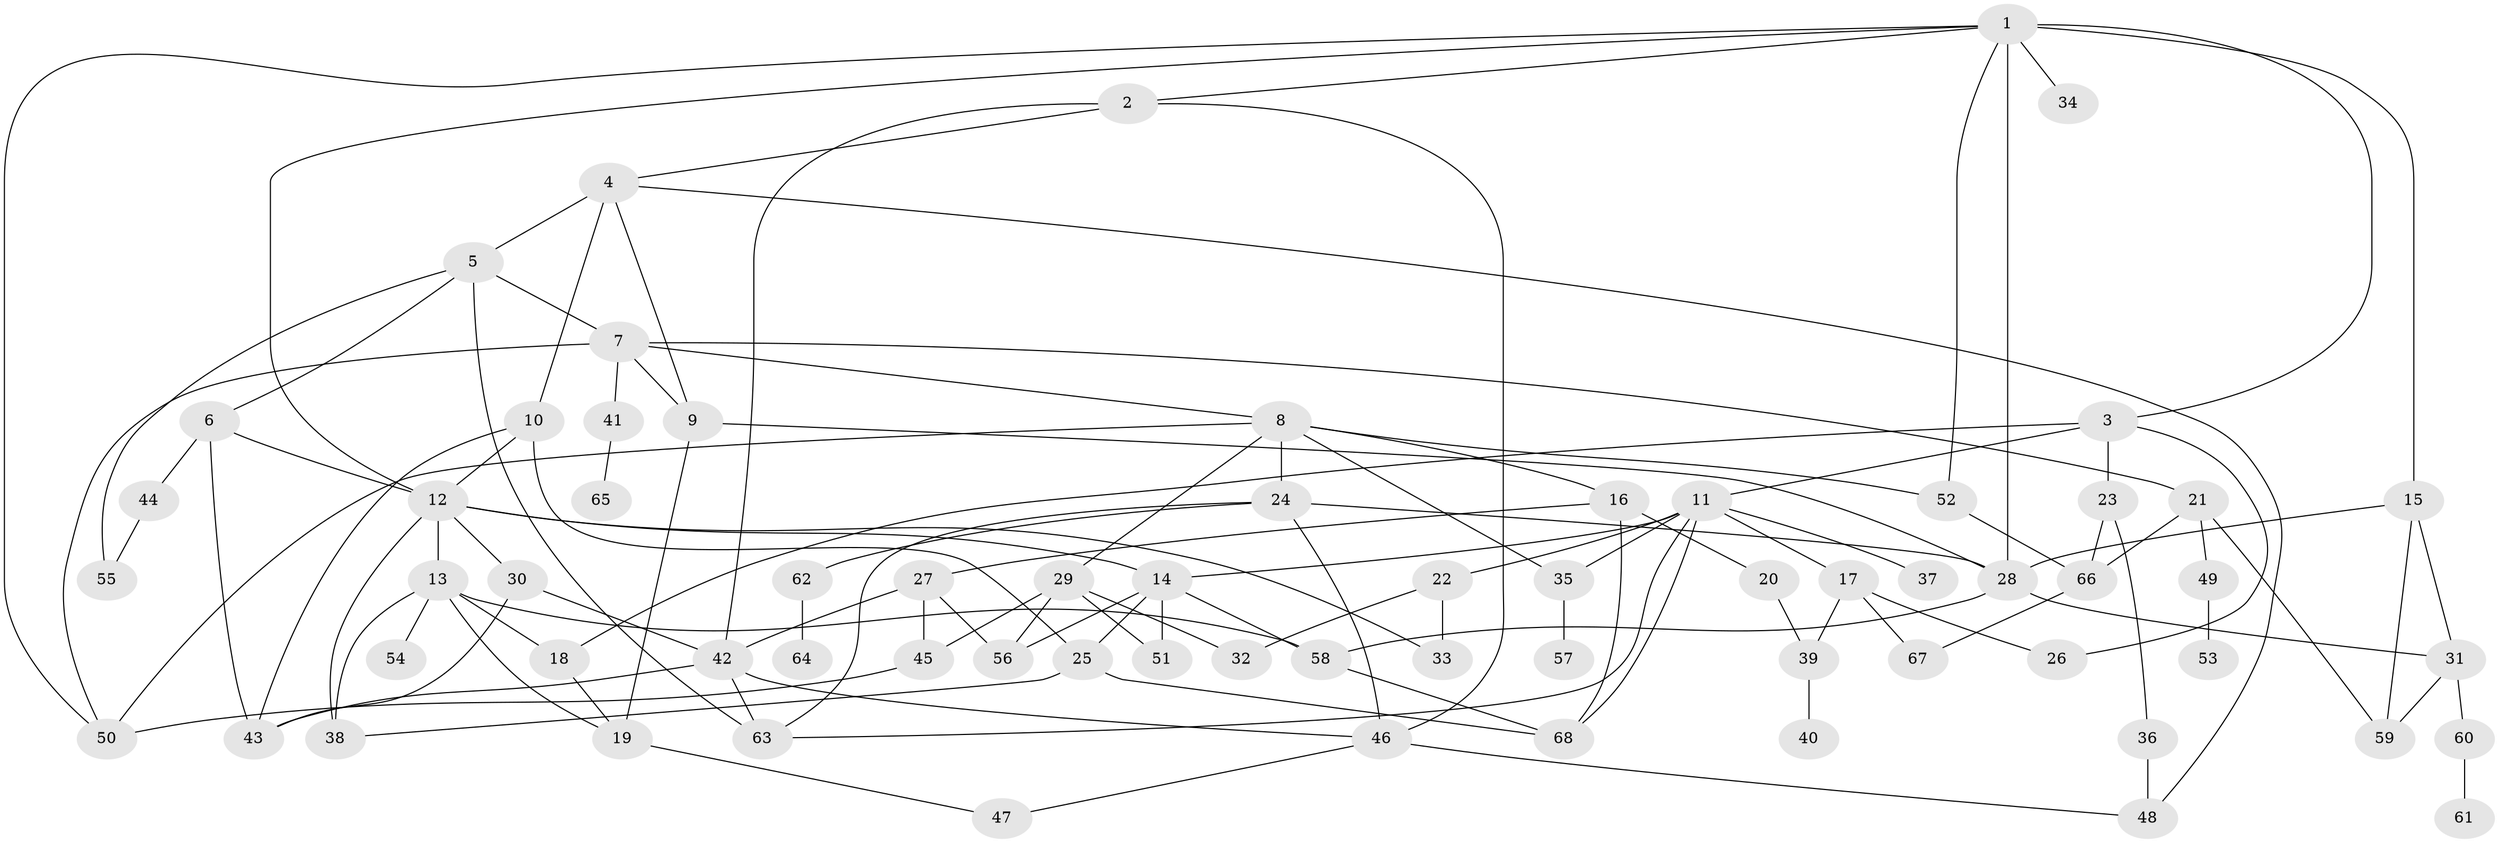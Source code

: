 // original degree distribution, {5: 0.08088235294117647, 6: 0.029411764705882353, 3: 0.22058823529411764, 4: 0.16911764705882354, 8: 0.007352941176470588, 2: 0.3088235294117647, 1: 0.18382352941176472}
// Generated by graph-tools (version 1.1) at 2025/34/03/09/25 02:34:21]
// undirected, 68 vertices, 118 edges
graph export_dot {
graph [start="1"]
  node [color=gray90,style=filled];
  1;
  2;
  3;
  4;
  5;
  6;
  7;
  8;
  9;
  10;
  11;
  12;
  13;
  14;
  15;
  16;
  17;
  18;
  19;
  20;
  21;
  22;
  23;
  24;
  25;
  26;
  27;
  28;
  29;
  30;
  31;
  32;
  33;
  34;
  35;
  36;
  37;
  38;
  39;
  40;
  41;
  42;
  43;
  44;
  45;
  46;
  47;
  48;
  49;
  50;
  51;
  52;
  53;
  54;
  55;
  56;
  57;
  58;
  59;
  60;
  61;
  62;
  63;
  64;
  65;
  66;
  67;
  68;
  1 -- 2 [weight=1.0];
  1 -- 3 [weight=1.0];
  1 -- 12 [weight=1.0];
  1 -- 15 [weight=1.0];
  1 -- 28 [weight=2.0];
  1 -- 34 [weight=2.0];
  1 -- 50 [weight=1.0];
  1 -- 52 [weight=1.0];
  2 -- 4 [weight=1.0];
  2 -- 42 [weight=1.0];
  2 -- 46 [weight=1.0];
  3 -- 11 [weight=1.0];
  3 -- 18 [weight=1.0];
  3 -- 23 [weight=1.0];
  3 -- 26 [weight=1.0];
  4 -- 5 [weight=1.0];
  4 -- 9 [weight=1.0];
  4 -- 10 [weight=2.0];
  4 -- 48 [weight=1.0];
  5 -- 6 [weight=1.0];
  5 -- 7 [weight=1.0];
  5 -- 55 [weight=1.0];
  5 -- 63 [weight=1.0];
  6 -- 12 [weight=1.0];
  6 -- 43 [weight=1.0];
  6 -- 44 [weight=1.0];
  7 -- 8 [weight=1.0];
  7 -- 9 [weight=1.0];
  7 -- 21 [weight=1.0];
  7 -- 41 [weight=1.0];
  7 -- 50 [weight=1.0];
  8 -- 16 [weight=1.0];
  8 -- 24 [weight=1.0];
  8 -- 29 [weight=1.0];
  8 -- 35 [weight=1.0];
  8 -- 50 [weight=1.0];
  8 -- 52 [weight=1.0];
  9 -- 19 [weight=1.0];
  9 -- 28 [weight=1.0];
  10 -- 12 [weight=1.0];
  10 -- 25 [weight=1.0];
  10 -- 43 [weight=1.0];
  11 -- 14 [weight=1.0];
  11 -- 17 [weight=1.0];
  11 -- 22 [weight=1.0];
  11 -- 35 [weight=1.0];
  11 -- 37 [weight=1.0];
  11 -- 63 [weight=1.0];
  11 -- 68 [weight=1.0];
  12 -- 13 [weight=1.0];
  12 -- 14 [weight=1.0];
  12 -- 30 [weight=1.0];
  12 -- 33 [weight=1.0];
  12 -- 38 [weight=1.0];
  13 -- 18 [weight=1.0];
  13 -- 19 [weight=1.0];
  13 -- 38 [weight=1.0];
  13 -- 54 [weight=1.0];
  13 -- 58 [weight=1.0];
  14 -- 25 [weight=1.0];
  14 -- 51 [weight=2.0];
  14 -- 56 [weight=1.0];
  14 -- 58 [weight=1.0];
  15 -- 28 [weight=1.0];
  15 -- 31 [weight=1.0];
  15 -- 59 [weight=1.0];
  16 -- 20 [weight=1.0];
  16 -- 27 [weight=1.0];
  16 -- 68 [weight=1.0];
  17 -- 26 [weight=1.0];
  17 -- 39 [weight=1.0];
  17 -- 67 [weight=1.0];
  18 -- 19 [weight=1.0];
  19 -- 47 [weight=1.0];
  20 -- 39 [weight=1.0];
  21 -- 49 [weight=1.0];
  21 -- 59 [weight=1.0];
  21 -- 66 [weight=1.0];
  22 -- 32 [weight=1.0];
  22 -- 33 [weight=1.0];
  23 -- 36 [weight=1.0];
  23 -- 66 [weight=1.0];
  24 -- 28 [weight=1.0];
  24 -- 46 [weight=1.0];
  24 -- 62 [weight=1.0];
  24 -- 63 [weight=1.0];
  25 -- 38 [weight=1.0];
  25 -- 68 [weight=1.0];
  27 -- 42 [weight=2.0];
  27 -- 45 [weight=1.0];
  27 -- 56 [weight=1.0];
  28 -- 31 [weight=1.0];
  28 -- 58 [weight=1.0];
  29 -- 32 [weight=1.0];
  29 -- 45 [weight=1.0];
  29 -- 51 [weight=1.0];
  29 -- 56 [weight=2.0];
  30 -- 42 [weight=1.0];
  30 -- 43 [weight=1.0];
  31 -- 59 [weight=1.0];
  31 -- 60 [weight=1.0];
  35 -- 57 [weight=1.0];
  36 -- 48 [weight=1.0];
  39 -- 40 [weight=1.0];
  41 -- 65 [weight=1.0];
  42 -- 43 [weight=1.0];
  42 -- 46 [weight=1.0];
  42 -- 63 [weight=1.0];
  44 -- 55 [weight=1.0];
  45 -- 50 [weight=1.0];
  46 -- 47 [weight=1.0];
  46 -- 48 [weight=1.0];
  49 -- 53 [weight=1.0];
  52 -- 66 [weight=1.0];
  58 -- 68 [weight=1.0];
  60 -- 61 [weight=1.0];
  62 -- 64 [weight=1.0];
  66 -- 67 [weight=1.0];
}
